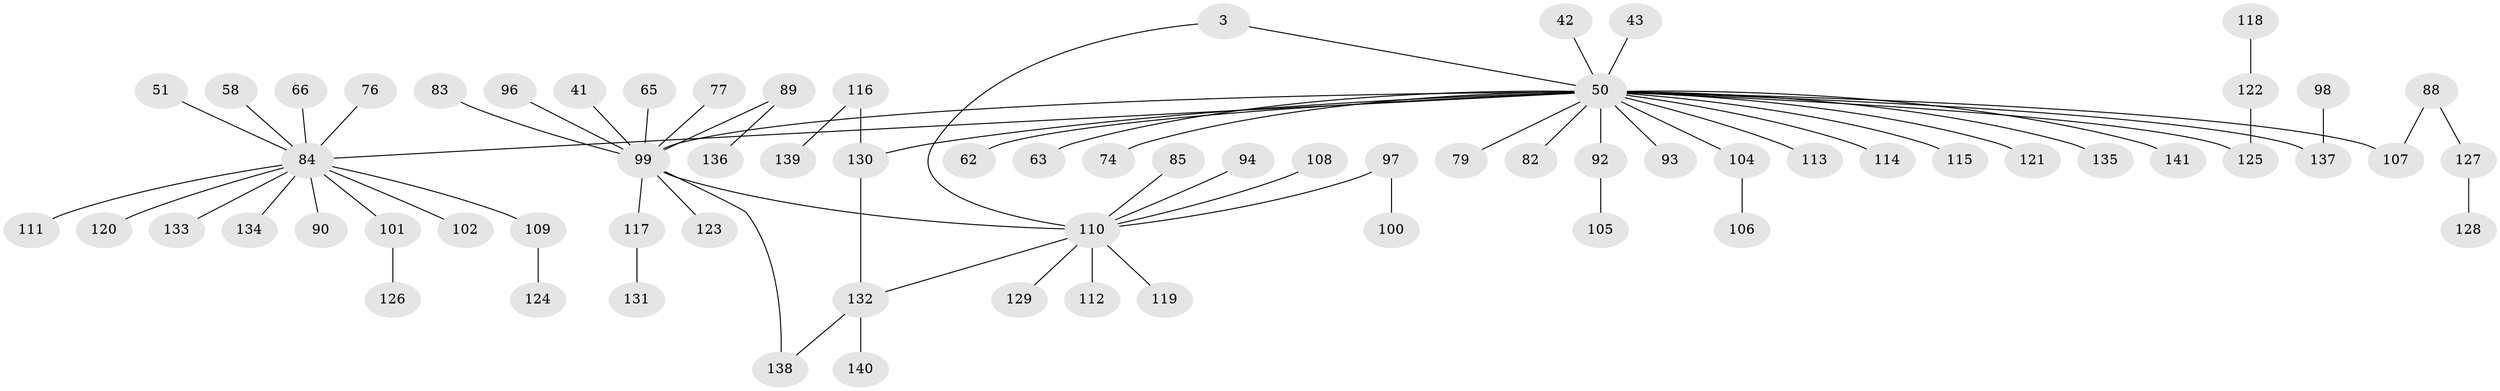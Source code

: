 // original degree distribution, {7: 0.0070921985815602835, 4: 0.09219858156028368, 2: 0.3120567375886525, 5: 0.02127659574468085, 6: 0.028368794326241134, 3: 0.10638297872340426, 1: 0.4326241134751773}
// Generated by graph-tools (version 1.1) at 2025/41/03/09/25 04:41:14]
// undirected, 70 vertices, 72 edges
graph export_dot {
graph [start="1"]
  node [color=gray90,style=filled];
  3;
  41;
  42;
  43;
  50 [super="+12+13+6+20+33+44"];
  51;
  58;
  62;
  63;
  65 [super="+60"];
  66;
  74;
  76;
  77;
  79;
  82;
  83;
  84 [super="+23+18+80+59"];
  85;
  88;
  89 [super="+17"];
  90;
  92;
  93;
  94;
  96;
  97;
  98;
  99 [super="+34+91"];
  100;
  101 [super="+45"];
  102;
  104 [super="+75"];
  105;
  106;
  107 [super="+16+54+55+67+78+87"];
  108;
  109;
  110 [super="+69"];
  111;
  112;
  113;
  114;
  115;
  116;
  117;
  118;
  119 [super="+73"];
  120;
  121;
  122 [super="+103"];
  123;
  124;
  125 [super="+53"];
  126;
  127;
  128;
  129;
  130 [super="+39+68+71+86"];
  131;
  132;
  133 [super="+81"];
  134;
  135 [super="+40"];
  136;
  137 [super="+52"];
  138 [super="+95"];
  139;
  140;
  141;
  3 -- 50;
  3 -- 110;
  41 -- 99;
  42 -- 50;
  43 -- 50;
  50 -- 92;
  50 -- 114;
  50 -- 74;
  50 -- 113;
  50 -- 121;
  50 -- 141;
  50 -- 115;
  50 -- 107;
  50 -- 84 [weight=2];
  50 -- 82;
  50 -- 93;
  50 -- 63;
  50 -- 62;
  50 -- 79;
  50 -- 99 [weight=2];
  50 -- 137;
  50 -- 125;
  50 -- 135;
  50 -- 130;
  50 -- 104;
  51 -- 84;
  58 -- 84;
  65 -- 99;
  66 -- 84;
  76 -- 84;
  77 -- 99;
  83 -- 99;
  84 -- 90;
  84 -- 134;
  84 -- 109;
  84 -- 120;
  84 -- 102;
  84 -- 111;
  84 -- 101;
  84 -- 133;
  85 -- 110;
  88 -- 127;
  88 -- 107;
  89 -- 136;
  89 -- 99;
  92 -- 105;
  94 -- 110;
  96 -- 99;
  97 -- 100;
  97 -- 110;
  98 -- 137;
  99 -- 110 [weight=2];
  99 -- 117;
  99 -- 123;
  99 -- 138;
  101 -- 126;
  104 -- 106;
  108 -- 110;
  109 -- 124;
  110 -- 129;
  110 -- 132;
  110 -- 112;
  110 -- 119;
  116 -- 139;
  116 -- 130;
  117 -- 131;
  118 -- 122;
  122 -- 125;
  127 -- 128;
  130 -- 132;
  132 -- 140;
  132 -- 138;
}
